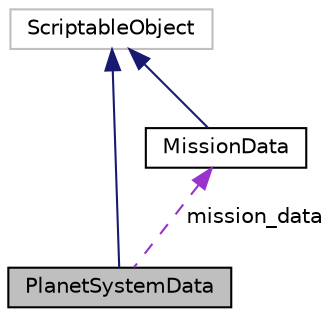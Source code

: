 digraph "PlanetSystemData"
{
  edge [fontname="Helvetica",fontsize="10",labelfontname="Helvetica",labelfontsize="10"];
  node [fontname="Helvetica",fontsize="10",shape=record];
  Node2 [label="PlanetSystemData",height=0.2,width=0.4,color="black", fillcolor="grey75", style="filled", fontcolor="black"];
  Node3 -> Node2 [dir="back",color="midnightblue",fontsize="10",style="solid",fontname="Helvetica"];
  Node3 [label="ScriptableObject",height=0.2,width=0.4,color="grey75", fillcolor="white", style="filled"];
  Node4 -> Node2 [dir="back",color="darkorchid3",fontsize="10",style="dashed",label=" mission_data" ,fontname="Helvetica"];
  Node4 [label="MissionData",height=0.2,width=0.4,color="black", fillcolor="white", style="filled",URL="$class_mission_data.html"];
  Node3 -> Node4 [dir="back",color="midnightblue",fontsize="10",style="solid",fontname="Helvetica"];
}
